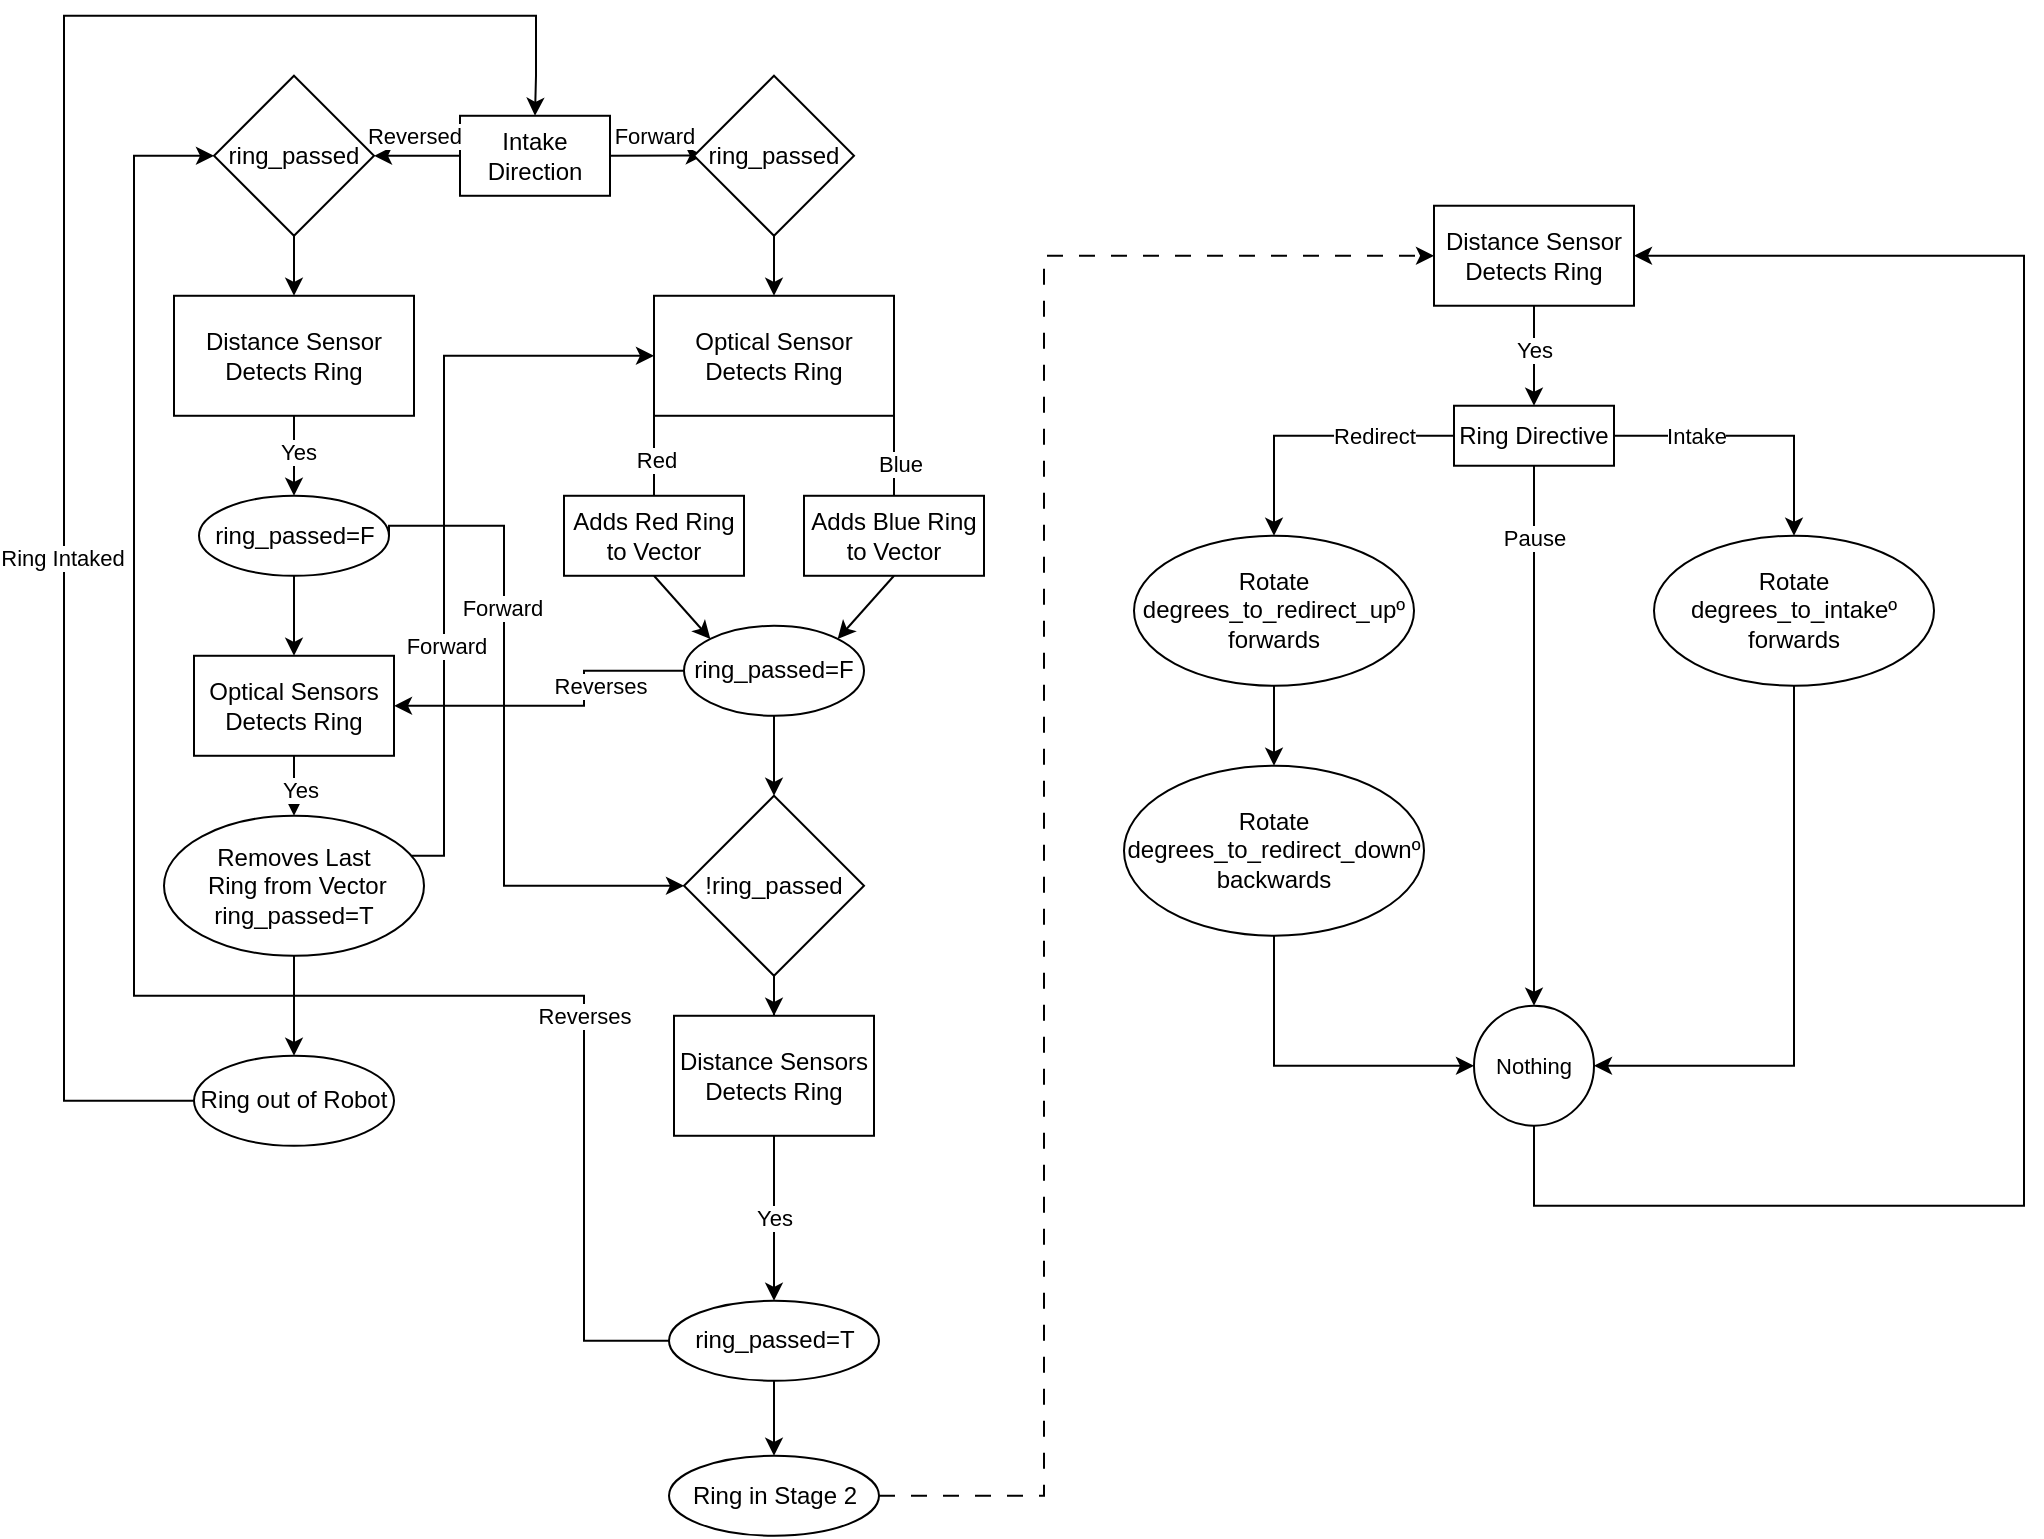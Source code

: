 <mxfile version="24.7.8">
  <diagram name="Page-1" id="D2GHbYCgjAUrTUtrcCe5">
    <mxGraphModel dx="2120" dy="1311" grid="1" gridSize="10" guides="1" tooltips="1" connect="1" arrows="1" fold="1" page="1" pageScale="1" pageWidth="1050" pageHeight="850" math="0" shadow="0">
      <root>
        <mxCell id="0" />
        <mxCell id="1" parent="0" />
        <mxCell id="att3FbtHmocYUFxoqvQi-1" value="Intake Direction" style="rounded=0;whiteSpace=wrap;html=1;" parent="1" vertex="1">
          <mxGeometry x="238" y="94.89" width="75" height="40" as="geometry" />
        </mxCell>
        <mxCell id="att3FbtHmocYUFxoqvQi-2" value="Optical Sensor Detects Ring" style="rounded=0;whiteSpace=wrap;html=1;" parent="1" vertex="1">
          <mxGeometry x="335" y="184.89" width="120" height="60" as="geometry" />
        </mxCell>
        <mxCell id="att3FbtHmocYUFxoqvQi-3" value="&lt;div&gt;Distance Sensor Detects Ring&lt;/div&gt;" style="rounded=0;whiteSpace=wrap;html=1;" parent="1" vertex="1">
          <mxGeometry x="95" y="184.89" width="120" height="60" as="geometry" />
        </mxCell>
        <mxCell id="att3FbtHmocYUFxoqvQi-4" value="" style="endArrow=classic;html=1;rounded=0;exitX=0;exitY=0.5;exitDx=0;exitDy=0;entryX=1;entryY=0.5;entryDx=0;entryDy=0;" parent="1" source="att3FbtHmocYUFxoqvQi-1" target="78yrk7iBxIjWc_bQSoKd-7" edge="1">
          <mxGeometry width="50" height="50" relative="1" as="geometry">
            <mxPoint x="250" y="344.89" as="sourcePoint" />
            <mxPoint x="160" y="114.89" as="targetPoint" />
          </mxGeometry>
        </mxCell>
        <mxCell id="att3FbtHmocYUFxoqvQi-5" value="Reversed" style="edgeLabel;html=1;align=center;verticalAlign=middle;resizable=0;points=[];" parent="att3FbtHmocYUFxoqvQi-4" vertex="1" connectable="0">
          <mxGeometry x="0.061" relative="1" as="geometry">
            <mxPoint y="-10" as="offset" />
          </mxGeometry>
        </mxCell>
        <mxCell id="att3FbtHmocYUFxoqvQi-7" value="" style="endArrow=classic;html=1;rounded=0;exitX=1;exitY=0.5;exitDx=0;exitDy=0;entryX=0.061;entryY=0.498;entryDx=0;entryDy=0;entryPerimeter=0;" parent="1" source="att3FbtHmocYUFxoqvQi-1" target="78yrk7iBxIjWc_bQSoKd-3" edge="1">
          <mxGeometry width="50" height="50" relative="1" as="geometry">
            <mxPoint x="250" y="344.89" as="sourcePoint" />
            <mxPoint x="390" y="114.89" as="targetPoint" />
          </mxGeometry>
        </mxCell>
        <mxCell id="att3FbtHmocYUFxoqvQi-8" value="Forward" style="edgeLabel;html=1;align=center;verticalAlign=middle;resizable=0;points=[];" parent="att3FbtHmocYUFxoqvQi-7" vertex="1" connectable="0">
          <mxGeometry x="-0.035" y="3" relative="1" as="geometry">
            <mxPoint x="-1" y="-7" as="offset" />
          </mxGeometry>
        </mxCell>
        <mxCell id="att3FbtHmocYUFxoqvQi-9" value="" style="endArrow=classic;html=1;rounded=0;exitX=0;exitY=1;exitDx=0;exitDy=0;" parent="1" source="att3FbtHmocYUFxoqvQi-2" edge="1">
          <mxGeometry width="50" height="50" relative="1" as="geometry">
            <mxPoint x="340" y="464.89" as="sourcePoint" />
            <mxPoint x="335" y="304.89" as="targetPoint" />
          </mxGeometry>
        </mxCell>
        <mxCell id="att3FbtHmocYUFxoqvQi-27" value="Red" style="edgeLabel;html=1;align=center;verticalAlign=middle;resizable=0;points=[];" parent="att3FbtHmocYUFxoqvQi-9" vertex="1" connectable="0">
          <mxGeometry x="-0.267" y="1" relative="1" as="geometry">
            <mxPoint as="offset" />
          </mxGeometry>
        </mxCell>
        <mxCell id="att3FbtHmocYUFxoqvQi-10" value="&lt;div&gt;Adds Red Ring to Vector&lt;br&gt;&lt;/div&gt;" style="rounded=0;whiteSpace=wrap;html=1;" parent="1" vertex="1">
          <mxGeometry x="290" y="284.89" width="90" height="40" as="geometry" />
        </mxCell>
        <mxCell id="att3FbtHmocYUFxoqvQi-11" value="" style="endArrow=classic;html=1;rounded=0;exitX=1;exitY=1;exitDx=0;exitDy=0;" parent="1" source="att3FbtHmocYUFxoqvQi-2" edge="1">
          <mxGeometry width="50" height="50" relative="1" as="geometry">
            <mxPoint x="540" y="284.89" as="sourcePoint" />
            <mxPoint x="455" y="304.89" as="targetPoint" />
          </mxGeometry>
        </mxCell>
        <mxCell id="att3FbtHmocYUFxoqvQi-26" value="Blue" style="edgeLabel;html=1;align=center;verticalAlign=middle;resizable=0;points=[];" parent="att3FbtHmocYUFxoqvQi-11" vertex="1" connectable="0">
          <mxGeometry x="-0.2" y="3" relative="1" as="geometry">
            <mxPoint as="offset" />
          </mxGeometry>
        </mxCell>
        <mxCell id="att3FbtHmocYUFxoqvQi-12" value="&lt;div&gt;Adds Blue Ring to Vector&lt;/div&gt;" style="rounded=0;whiteSpace=wrap;html=1;" parent="1" vertex="1">
          <mxGeometry x="410" y="284.89" width="90" height="40" as="geometry" />
        </mxCell>
        <mxCell id="iG2I1TWmn7zwKG068rrQ-39" value="Yes" style="edgeStyle=orthogonalEdgeStyle;rounded=0;orthogonalLoop=1;jettySize=auto;html=1;" parent="1" source="att3FbtHmocYUFxoqvQi-13" target="iG2I1TWmn7zwKG068rrQ-38" edge="1">
          <mxGeometry relative="1" as="geometry" />
        </mxCell>
        <mxCell id="iG2I1TWmn7zwKG068rrQ-41" style="edgeStyle=orthogonalEdgeStyle;rounded=0;orthogonalLoop=1;jettySize=auto;html=1;entryX=0;entryY=0.5;entryDx=0;entryDy=0;exitX=0;exitY=0.5;exitDx=0;exitDy=0;" parent="1" source="iG2I1TWmn7zwKG068rrQ-38" target="78yrk7iBxIjWc_bQSoKd-7" edge="1">
          <mxGeometry relative="1" as="geometry">
            <Array as="points">
              <mxPoint x="300" y="707.89" />
              <mxPoint x="300" y="534.89" />
              <mxPoint x="75" y="534.89" />
              <mxPoint x="75" y="114.89" />
            </Array>
          </mxGeometry>
        </mxCell>
        <mxCell id="iG2I1TWmn7zwKG068rrQ-42" value="Reverses" style="edgeLabel;html=1;align=center;verticalAlign=middle;resizable=0;points=[];" parent="iG2I1TWmn7zwKG068rrQ-41" vertex="1" connectable="0">
          <mxGeometry x="-0.545" relative="1" as="geometry">
            <mxPoint as="offset" />
          </mxGeometry>
        </mxCell>
        <mxCell id="att3FbtHmocYUFxoqvQi-13" value="&lt;div&gt;Distance Sensors Detects Ring&lt;/div&gt;" style="rounded=0;whiteSpace=wrap;html=1;" parent="1" vertex="1">
          <mxGeometry x="345" y="544.89" width="100" height="60" as="geometry" />
        </mxCell>
        <mxCell id="att3FbtHmocYUFxoqvQi-15" value="" style="endArrow=classic;html=1;rounded=0;exitX=0.5;exitY=1;exitDx=0;exitDy=0;entryX=1;entryY=0;entryDx=0;entryDy=0;" parent="1" source="att3FbtHmocYUFxoqvQi-12" target="iG2I1TWmn7zwKG068rrQ-33" edge="1">
          <mxGeometry width="50" height="50" relative="1" as="geometry">
            <mxPoint x="190" y="464.89" as="sourcePoint" />
            <mxPoint x="450" y="364.89" as="targetPoint" />
          </mxGeometry>
        </mxCell>
        <mxCell id="att3FbtHmocYUFxoqvQi-20" value="" style="endArrow=classic;html=1;rounded=0;exitX=0.5;exitY=1;exitDx=0;exitDy=0;entryX=0.5;entryY=0;entryDx=0;entryDy=0;" parent="1" source="att3FbtHmocYUFxoqvQi-3" target="iG2I1TWmn7zwKG068rrQ-34" edge="1">
          <mxGeometry width="50" height="50" relative="1" as="geometry">
            <mxPoint x="140" y="374.89" as="sourcePoint" />
            <mxPoint x="70" y="264.89" as="targetPoint" />
          </mxGeometry>
        </mxCell>
        <mxCell id="att3FbtHmocYUFxoqvQi-30" value="Yes" style="edgeLabel;html=1;align=center;verticalAlign=middle;resizable=0;points=[];" parent="att3FbtHmocYUFxoqvQi-20" vertex="1" connectable="0">
          <mxGeometry x="-0.12" y="2" relative="1" as="geometry">
            <mxPoint as="offset" />
          </mxGeometry>
        </mxCell>
        <mxCell id="att3FbtHmocYUFxoqvQi-21" value="&lt;div&gt;Optical Sensors Detects Ring&lt;/div&gt;" style="rounded=0;whiteSpace=wrap;html=1;" parent="1" vertex="1">
          <mxGeometry x="105" y="364.89" width="100" height="50" as="geometry" />
        </mxCell>
        <mxCell id="att3FbtHmocYUFxoqvQi-22" value="" style="endArrow=classic;html=1;rounded=0;entryX=0.5;entryY=0;entryDx=0;entryDy=0;exitX=0.5;exitY=1;exitDx=0;exitDy=0;" parent="1" source="att3FbtHmocYUFxoqvQi-21" target="iG2I1TWmn7zwKG068rrQ-48" edge="1">
          <mxGeometry width="50" height="50" relative="1" as="geometry">
            <mxPoint x="155" y="484.89" as="sourcePoint" />
            <mxPoint x="95" y="544.89" as="targetPoint" />
          </mxGeometry>
        </mxCell>
        <mxCell id="att3FbtHmocYUFxoqvQi-29" value="Yes" style="edgeLabel;html=1;align=center;verticalAlign=middle;resizable=0;points=[];" parent="att3FbtHmocYUFxoqvQi-22" vertex="1" connectable="0">
          <mxGeometry x="0.133" y="3" relative="1" as="geometry">
            <mxPoint as="offset" />
          </mxGeometry>
        </mxCell>
        <mxCell id="iG2I1TWmn7zwKG068rrQ-22" style="edgeStyle=orthogonalEdgeStyle;rounded=0;orthogonalLoop=1;jettySize=auto;html=1;entryX=0;entryY=0.5;entryDx=0;entryDy=0;exitX=1;exitY=0;exitDx=0;exitDy=0;" parent="1" source="iG2I1TWmn7zwKG068rrQ-48" target="att3FbtHmocYUFxoqvQi-2" edge="1">
          <mxGeometry relative="1" as="geometry">
            <Array as="points">
              <mxPoint x="230" y="464.89" />
              <mxPoint x="230" y="214.89" />
            </Array>
          </mxGeometry>
        </mxCell>
        <mxCell id="iG2I1TWmn7zwKG068rrQ-23" value="Forward" style="edgeLabel;html=1;align=center;verticalAlign=middle;resizable=0;points=[];" parent="iG2I1TWmn7zwKG068rrQ-22" vertex="1" connectable="0">
          <mxGeometry x="-0.269" y="-1" relative="1" as="geometry">
            <mxPoint as="offset" />
          </mxGeometry>
        </mxCell>
        <mxCell id="iG2I1TWmn7zwKG068rrQ-26" value="" style="edgeStyle=orthogonalEdgeStyle;rounded=0;orthogonalLoop=1;jettySize=auto;html=1;entryX=0.5;entryY=0;entryDx=0;entryDy=0;exitX=0.5;exitY=1;exitDx=0;exitDy=0;" parent="1" source="iG2I1TWmn7zwKG068rrQ-48" target="iG2I1TWmn7zwKG068rrQ-35" edge="1">
          <mxGeometry relative="1" as="geometry" />
        </mxCell>
        <mxCell id="iG2I1TWmn7zwKG068rrQ-3" value="" style="endArrow=classic;html=1;rounded=0;exitX=0.5;exitY=1;exitDx=0;exitDy=0;entryX=0;entryY=0;entryDx=0;entryDy=0;" parent="1" source="att3FbtHmocYUFxoqvQi-10" target="iG2I1TWmn7zwKG068rrQ-33" edge="1">
          <mxGeometry width="50" height="50" relative="1" as="geometry">
            <mxPoint x="338" y="324.89" as="sourcePoint" />
            <mxPoint x="370" y="364.89" as="targetPoint" />
          </mxGeometry>
        </mxCell>
        <mxCell id="iG2I1TWmn7zwKG068rrQ-6" value="" style="edgeStyle=orthogonalEdgeStyle;rounded=0;orthogonalLoop=1;jettySize=auto;html=1;exitX=0.5;exitY=1;exitDx=0;exitDy=0;entryX=0.5;entryY=0;entryDx=0;entryDy=0;" parent="1" source="iG2I1TWmn7zwKG068rrQ-33" target="78yrk7iBxIjWc_bQSoKd-5" edge="1">
          <mxGeometry relative="1" as="geometry">
            <mxPoint x="395" y="584.89" as="targetPoint" />
          </mxGeometry>
        </mxCell>
        <mxCell id="iG2I1TWmn7zwKG068rrQ-16" style="edgeStyle=orthogonalEdgeStyle;rounded=0;orthogonalLoop=1;jettySize=auto;html=1;exitX=0;exitY=0.5;exitDx=0;exitDy=0;entryX=1;entryY=0.5;entryDx=0;entryDy=0;" parent="1" source="iG2I1TWmn7zwKG068rrQ-33" target="att3FbtHmocYUFxoqvQi-21" edge="1">
          <mxGeometry relative="1" as="geometry">
            <mxPoint x="160" y="424.89" as="targetPoint" />
            <Array as="points">
              <mxPoint x="300" y="372.89" />
              <mxPoint x="300" y="389.89" />
            </Array>
          </mxGeometry>
        </mxCell>
        <mxCell id="iG2I1TWmn7zwKG068rrQ-17" value="Reverses" style="edgeLabel;html=1;align=center;verticalAlign=middle;resizable=0;points=[];" parent="iG2I1TWmn7zwKG068rrQ-16" vertex="1" connectable="0">
          <mxGeometry x="0.067" y="-1" relative="1" as="geometry">
            <mxPoint x="27" y="-9" as="offset" />
          </mxGeometry>
        </mxCell>
        <mxCell id="iG2I1TWmn7zwKG068rrQ-13" value="" style="edgeStyle=orthogonalEdgeStyle;rounded=0;orthogonalLoop=1;jettySize=auto;html=1;exitX=0.5;exitY=1;exitDx=0;exitDy=0;" parent="1" source="iG2I1TWmn7zwKG068rrQ-34" target="att3FbtHmocYUFxoqvQi-21" edge="1">
          <mxGeometry relative="1" as="geometry" />
        </mxCell>
        <mxCell id="iG2I1TWmn7zwKG068rrQ-20" style="edgeStyle=orthogonalEdgeStyle;rounded=0;orthogonalLoop=1;jettySize=auto;html=1;exitX=1;exitY=0.5;exitDx=0;exitDy=0;entryX=0;entryY=0.5;entryDx=0;entryDy=0;" parent="1" source="iG2I1TWmn7zwKG068rrQ-34" edge="1" target="78yrk7iBxIjWc_bQSoKd-5">
          <mxGeometry relative="1" as="geometry">
            <mxPoint x="340" y="454.89" as="targetPoint" />
            <Array as="points">
              <mxPoint x="203" y="299.89" />
              <mxPoint x="260" y="299.89" />
              <mxPoint x="260" y="479.89" />
            </Array>
          </mxGeometry>
        </mxCell>
        <mxCell id="iG2I1TWmn7zwKG068rrQ-21" value="Forward" style="edgeLabel;html=1;align=center;verticalAlign=middle;resizable=0;points=[];" parent="iG2I1TWmn7zwKG068rrQ-20" vertex="1" connectable="0">
          <mxGeometry x="0.082" y="-1" relative="1" as="geometry">
            <mxPoint y="-77" as="offset" />
          </mxGeometry>
        </mxCell>
        <mxCell id="iG2I1TWmn7zwKG068rrQ-33" value="&lt;div&gt;&lt;font style=&quot;font-size: 12px;&quot;&gt;ring_passed=F&lt;/font&gt;&lt;/div&gt;" style="ellipse;whiteSpace=wrap;html=1;" parent="1" vertex="1">
          <mxGeometry x="350" y="349.89" width="90" height="45" as="geometry" />
        </mxCell>
        <mxCell id="iG2I1TWmn7zwKG068rrQ-34" value="&lt;div&gt;&lt;font style=&quot;font-size: 12px;&quot;&gt;ring_passed=F&lt;/font&gt;&lt;/div&gt;" style="ellipse;whiteSpace=wrap;html=1;" parent="1" vertex="1">
          <mxGeometry x="107.5" y="284.89" width="95" height="40" as="geometry" />
        </mxCell>
        <mxCell id="iG2I1TWmn7zwKG068rrQ-36" style="edgeStyle=orthogonalEdgeStyle;rounded=0;orthogonalLoop=1;jettySize=auto;html=1;entryX=0.5;entryY=0;entryDx=0;entryDy=0;" parent="1" source="iG2I1TWmn7zwKG068rrQ-35" target="att3FbtHmocYUFxoqvQi-1" edge="1">
          <mxGeometry relative="1" as="geometry">
            <Array as="points">
              <mxPoint x="40" y="587.89" />
              <mxPoint x="40" y="44.89" />
              <mxPoint x="276" y="44.89" />
              <mxPoint x="276" y="74.89" />
              <mxPoint x="276" y="74.89" />
            </Array>
            <mxPoint x="290" y="74.89" as="targetPoint" />
          </mxGeometry>
        </mxCell>
        <mxCell id="iG2I1TWmn7zwKG068rrQ-37" value="Ring Intaked" style="edgeLabel;html=1;align=center;verticalAlign=middle;resizable=0;points=[];" parent="iG2I1TWmn7zwKG068rrQ-36" vertex="1" connectable="0">
          <mxGeometry x="-0.246" y="1" relative="1" as="geometry">
            <mxPoint as="offset" />
          </mxGeometry>
        </mxCell>
        <mxCell id="iG2I1TWmn7zwKG068rrQ-35" value="Ring out of Robot" style="ellipse;whiteSpace=wrap;html=1;" parent="1" vertex="1">
          <mxGeometry x="105" y="564.89" width="100" height="45" as="geometry" />
        </mxCell>
        <mxCell id="iG2I1TWmn7zwKG068rrQ-51" value="" style="edgeStyle=orthogonalEdgeStyle;rounded=0;orthogonalLoop=1;jettySize=auto;html=1;" parent="1" source="iG2I1TWmn7zwKG068rrQ-38" target="iG2I1TWmn7zwKG068rrQ-50" edge="1">
          <mxGeometry relative="1" as="geometry" />
        </mxCell>
        <mxCell id="iG2I1TWmn7zwKG068rrQ-38" value="ring_passed=T" style="ellipse;whiteSpace=wrap;html=1;" parent="1" vertex="1">
          <mxGeometry x="342.5" y="687.39" width="105" height="40" as="geometry" />
        </mxCell>
        <mxCell id="iG2I1TWmn7zwKG068rrQ-48" value="&lt;div&gt;Removes Last&lt;/div&gt;&lt;div&gt;&amp;nbsp;Ring from Vector&lt;/div&gt;ring_passed=T" style="ellipse;whiteSpace=wrap;html=1;" parent="1" vertex="1">
          <mxGeometry x="90" y="444.89" width="130" height="70" as="geometry" />
        </mxCell>
        <mxCell id="78yrk7iBxIjWc_bQSoKd-22" style="edgeStyle=orthogonalEdgeStyle;shape=connector;rounded=0;orthogonalLoop=1;jettySize=auto;html=1;entryX=0;entryY=0.5;entryDx=0;entryDy=0;strokeColor=default;align=center;verticalAlign=middle;fontFamily=Helvetica;fontSize=11;fontColor=default;labelBackgroundColor=default;endArrow=classic;dashed=1;dashPattern=8 8;" edge="1" parent="1" source="iG2I1TWmn7zwKG068rrQ-50" target="78yrk7iBxIjWc_bQSoKd-10">
          <mxGeometry relative="1" as="geometry">
            <Array as="points">
              <mxPoint x="530" y="784.89" />
              <mxPoint x="530" y="164.89" />
            </Array>
          </mxGeometry>
        </mxCell>
        <mxCell id="iG2I1TWmn7zwKG068rrQ-50" value="Ring in Stage 2" style="ellipse;whiteSpace=wrap;html=1;" parent="1" vertex="1">
          <mxGeometry x="342.5" y="764.89" width="105" height="40" as="geometry" />
        </mxCell>
        <mxCell id="78yrk7iBxIjWc_bQSoKd-4" value="" style="edgeStyle=orthogonalEdgeStyle;rounded=0;orthogonalLoop=1;jettySize=auto;html=1;" edge="1" parent="1" source="78yrk7iBxIjWc_bQSoKd-3" target="att3FbtHmocYUFxoqvQi-2">
          <mxGeometry relative="1" as="geometry" />
        </mxCell>
        <mxCell id="78yrk7iBxIjWc_bQSoKd-3" value="ring_passed" style="rhombus;whiteSpace=wrap;html=1;" vertex="1" parent="1">
          <mxGeometry x="355" y="74.89" width="80" height="80" as="geometry" />
        </mxCell>
        <mxCell id="78yrk7iBxIjWc_bQSoKd-6" value="" style="edgeStyle=orthogonalEdgeStyle;rounded=0;orthogonalLoop=1;jettySize=auto;html=1;" edge="1" parent="1" source="78yrk7iBxIjWc_bQSoKd-5" target="att3FbtHmocYUFxoqvQi-13">
          <mxGeometry relative="1" as="geometry" />
        </mxCell>
        <mxCell id="78yrk7iBxIjWc_bQSoKd-5" value="!ring_passed" style="rhombus;whiteSpace=wrap;html=1;" vertex="1" parent="1">
          <mxGeometry x="350" y="434.89" width="90" height="90" as="geometry" />
        </mxCell>
        <mxCell id="78yrk7iBxIjWc_bQSoKd-8" value="" style="edgeStyle=orthogonalEdgeStyle;rounded=0;orthogonalLoop=1;jettySize=auto;html=1;" edge="1" parent="1" source="78yrk7iBxIjWc_bQSoKd-7" target="att3FbtHmocYUFxoqvQi-3">
          <mxGeometry relative="1" as="geometry" />
        </mxCell>
        <mxCell id="78yrk7iBxIjWc_bQSoKd-7" value="ring_passed" style="rhombus;whiteSpace=wrap;html=1;" vertex="1" parent="1">
          <mxGeometry x="115" y="74.89" width="80" height="80" as="geometry" />
        </mxCell>
        <mxCell id="78yrk7iBxIjWc_bQSoKd-24" value="" style="edgeStyle=orthogonalEdgeStyle;shape=connector;rounded=0;orthogonalLoop=1;jettySize=auto;html=1;strokeColor=default;align=center;verticalAlign=middle;fontFamily=Helvetica;fontSize=11;fontColor=default;labelBackgroundColor=default;endArrow=classic;" edge="1" parent="1" source="78yrk7iBxIjWc_bQSoKd-10" target="78yrk7iBxIjWc_bQSoKd-23">
          <mxGeometry relative="1" as="geometry" />
        </mxCell>
        <mxCell id="78yrk7iBxIjWc_bQSoKd-25" value="Yes" style="edgeLabel;html=1;align=center;verticalAlign=middle;resizable=0;points=[];fontFamily=Helvetica;fontSize=11;fontColor=default;labelBackgroundColor=default;" vertex="1" connectable="0" parent="78yrk7iBxIjWc_bQSoKd-24">
          <mxGeometry x="-0.126" relative="1" as="geometry">
            <mxPoint as="offset" />
          </mxGeometry>
        </mxCell>
        <mxCell id="78yrk7iBxIjWc_bQSoKd-10" value="Distance Sensor Detects Ring" style="rounded=0;whiteSpace=wrap;html=1;" vertex="1" parent="1">
          <mxGeometry x="725" y="139.87" width="100" height="50" as="geometry" />
        </mxCell>
        <mxCell id="78yrk7iBxIjWc_bQSoKd-30" style="edgeStyle=orthogonalEdgeStyle;shape=connector;rounded=0;orthogonalLoop=1;jettySize=auto;html=1;entryX=0.5;entryY=0;entryDx=0;entryDy=0;strokeColor=default;align=center;verticalAlign=middle;fontFamily=Helvetica;fontSize=11;fontColor=default;labelBackgroundColor=default;endArrow=classic;" edge="1" parent="1" source="78yrk7iBxIjWc_bQSoKd-23" target="78yrk7iBxIjWc_bQSoKd-27">
          <mxGeometry relative="1" as="geometry" />
        </mxCell>
        <mxCell id="78yrk7iBxIjWc_bQSoKd-31" value="Redirect" style="edgeLabel;html=1;align=center;verticalAlign=middle;resizable=0;points=[];fontFamily=Helvetica;fontSize=11;fontColor=default;labelBackgroundColor=default;" vertex="1" connectable="0" parent="78yrk7iBxIjWc_bQSoKd-30">
          <mxGeometry x="-0.241" relative="1" as="geometry">
            <mxPoint x="13" as="offset" />
          </mxGeometry>
        </mxCell>
        <mxCell id="78yrk7iBxIjWc_bQSoKd-37" style="edgeStyle=orthogonalEdgeStyle;shape=connector;rounded=0;orthogonalLoop=1;jettySize=auto;html=1;entryX=0.5;entryY=0;entryDx=0;entryDy=0;strokeColor=default;align=center;verticalAlign=middle;fontFamily=Helvetica;fontSize=11;fontColor=default;labelBackgroundColor=default;endArrow=classic;" edge="1" parent="1" source="78yrk7iBxIjWc_bQSoKd-23" target="78yrk7iBxIjWc_bQSoKd-39">
          <mxGeometry relative="1" as="geometry">
            <mxPoint x="895.0" y="312.37" as="targetPoint" />
          </mxGeometry>
        </mxCell>
        <mxCell id="78yrk7iBxIjWc_bQSoKd-38" value="Intake" style="edgeLabel;html=1;align=center;verticalAlign=middle;resizable=0;points=[];fontFamily=Helvetica;fontSize=11;fontColor=default;labelBackgroundColor=default;" vertex="1" connectable="0" parent="78yrk7iBxIjWc_bQSoKd-37">
          <mxGeometry x="-0.323" y="1" relative="1" as="geometry">
            <mxPoint x="-7" y="1" as="offset" />
          </mxGeometry>
        </mxCell>
        <mxCell id="78yrk7iBxIjWc_bQSoKd-48" style="edgeStyle=orthogonalEdgeStyle;shape=connector;rounded=0;orthogonalLoop=1;jettySize=auto;html=1;strokeColor=default;align=center;verticalAlign=middle;fontFamily=Helvetica;fontSize=11;fontColor=default;labelBackgroundColor=default;endArrow=classic;" edge="1" parent="1" source="78yrk7iBxIjWc_bQSoKd-23" target="78yrk7iBxIjWc_bQSoKd-42">
          <mxGeometry relative="1" as="geometry" />
        </mxCell>
        <mxCell id="78yrk7iBxIjWc_bQSoKd-49" value="Pause" style="edgeLabel;html=1;align=center;verticalAlign=middle;resizable=0;points=[];fontFamily=Helvetica;fontSize=11;fontColor=default;labelBackgroundColor=default;" vertex="1" connectable="0" parent="78yrk7iBxIjWc_bQSoKd-48">
          <mxGeometry x="-0.731" y="3" relative="1" as="geometry">
            <mxPoint x="-3" y="-1" as="offset" />
          </mxGeometry>
        </mxCell>
        <mxCell id="78yrk7iBxIjWc_bQSoKd-23" value="Ring Directive" style="rounded=0;whiteSpace=wrap;html=1;" vertex="1" parent="1">
          <mxGeometry x="735" y="239.87" width="80" height="30" as="geometry" />
        </mxCell>
        <mxCell id="78yrk7iBxIjWc_bQSoKd-41" value="" style="edgeStyle=orthogonalEdgeStyle;shape=connector;rounded=0;orthogonalLoop=1;jettySize=auto;html=1;strokeColor=default;align=center;verticalAlign=middle;fontFamily=Helvetica;fontSize=11;fontColor=default;labelBackgroundColor=default;endArrow=classic;" edge="1" parent="1" source="78yrk7iBxIjWc_bQSoKd-27" target="78yrk7iBxIjWc_bQSoKd-40">
          <mxGeometry relative="1" as="geometry" />
        </mxCell>
        <mxCell id="78yrk7iBxIjWc_bQSoKd-27" value="Rotate degrees_to_redirect_upº forwards" style="ellipse;whiteSpace=wrap;html=1;" vertex="1" parent="1">
          <mxGeometry x="575" y="304.87" width="140" height="75" as="geometry" />
        </mxCell>
        <mxCell id="78yrk7iBxIjWc_bQSoKd-45" style="edgeStyle=orthogonalEdgeStyle;shape=connector;rounded=0;orthogonalLoop=1;jettySize=auto;html=1;entryX=1;entryY=0.5;entryDx=0;entryDy=0;strokeColor=default;align=center;verticalAlign=middle;fontFamily=Helvetica;fontSize=11;fontColor=default;labelBackgroundColor=default;endArrow=classic;exitX=0.5;exitY=1;exitDx=0;exitDy=0;" edge="1" parent="1" source="78yrk7iBxIjWc_bQSoKd-39" target="78yrk7iBxIjWc_bQSoKd-42">
          <mxGeometry relative="1" as="geometry" />
        </mxCell>
        <mxCell id="78yrk7iBxIjWc_bQSoKd-39" value="Rotate degrees_to_intakeº forwards" style="ellipse;whiteSpace=wrap;html=1;" vertex="1" parent="1">
          <mxGeometry x="835" y="304.87" width="140" height="75" as="geometry" />
        </mxCell>
        <mxCell id="78yrk7iBxIjWc_bQSoKd-43" style="edgeStyle=orthogonalEdgeStyle;shape=connector;rounded=0;orthogonalLoop=1;jettySize=auto;html=1;strokeColor=default;align=center;verticalAlign=middle;fontFamily=Helvetica;fontSize=11;fontColor=default;labelBackgroundColor=default;endArrow=classic;exitX=0.5;exitY=1;exitDx=0;exitDy=0;entryX=0;entryY=0.5;entryDx=0;entryDy=0;" edge="1" parent="1" source="78yrk7iBxIjWc_bQSoKd-40" target="78yrk7iBxIjWc_bQSoKd-42">
          <mxGeometry relative="1" as="geometry">
            <Array as="points">
              <mxPoint x="645" y="569.87" />
            </Array>
          </mxGeometry>
        </mxCell>
        <mxCell id="78yrk7iBxIjWc_bQSoKd-40" value="Rotate degrees_to_redirect_downº backwards" style="ellipse;whiteSpace=wrap;html=1;" vertex="1" parent="1">
          <mxGeometry x="570" y="419.87" width="150" height="85" as="geometry" />
        </mxCell>
        <mxCell id="78yrk7iBxIjWc_bQSoKd-50" style="edgeStyle=orthogonalEdgeStyle;shape=connector;rounded=0;orthogonalLoop=1;jettySize=auto;html=1;entryX=1;entryY=0.5;entryDx=0;entryDy=0;strokeColor=default;align=center;verticalAlign=middle;fontFamily=Helvetica;fontSize=11;fontColor=default;labelBackgroundColor=default;endArrow=classic;exitX=0.5;exitY=1;exitDx=0;exitDy=0;" edge="1" parent="1" source="78yrk7iBxIjWc_bQSoKd-42" target="78yrk7iBxIjWc_bQSoKd-10">
          <mxGeometry relative="1" as="geometry">
            <Array as="points">
              <mxPoint x="775" y="639.89" />
              <mxPoint x="1020" y="639.89" />
              <mxPoint x="1020" y="164.89" />
            </Array>
          </mxGeometry>
        </mxCell>
        <mxCell id="78yrk7iBxIjWc_bQSoKd-42" value="Nothing" style="ellipse;whiteSpace=wrap;html=1;aspect=fixed;fontFamily=Helvetica;fontSize=11;fontColor=default;labelBackgroundColor=default;" vertex="1" parent="1">
          <mxGeometry x="745" y="539.87" width="60" height="60" as="geometry" />
        </mxCell>
      </root>
    </mxGraphModel>
  </diagram>
</mxfile>
